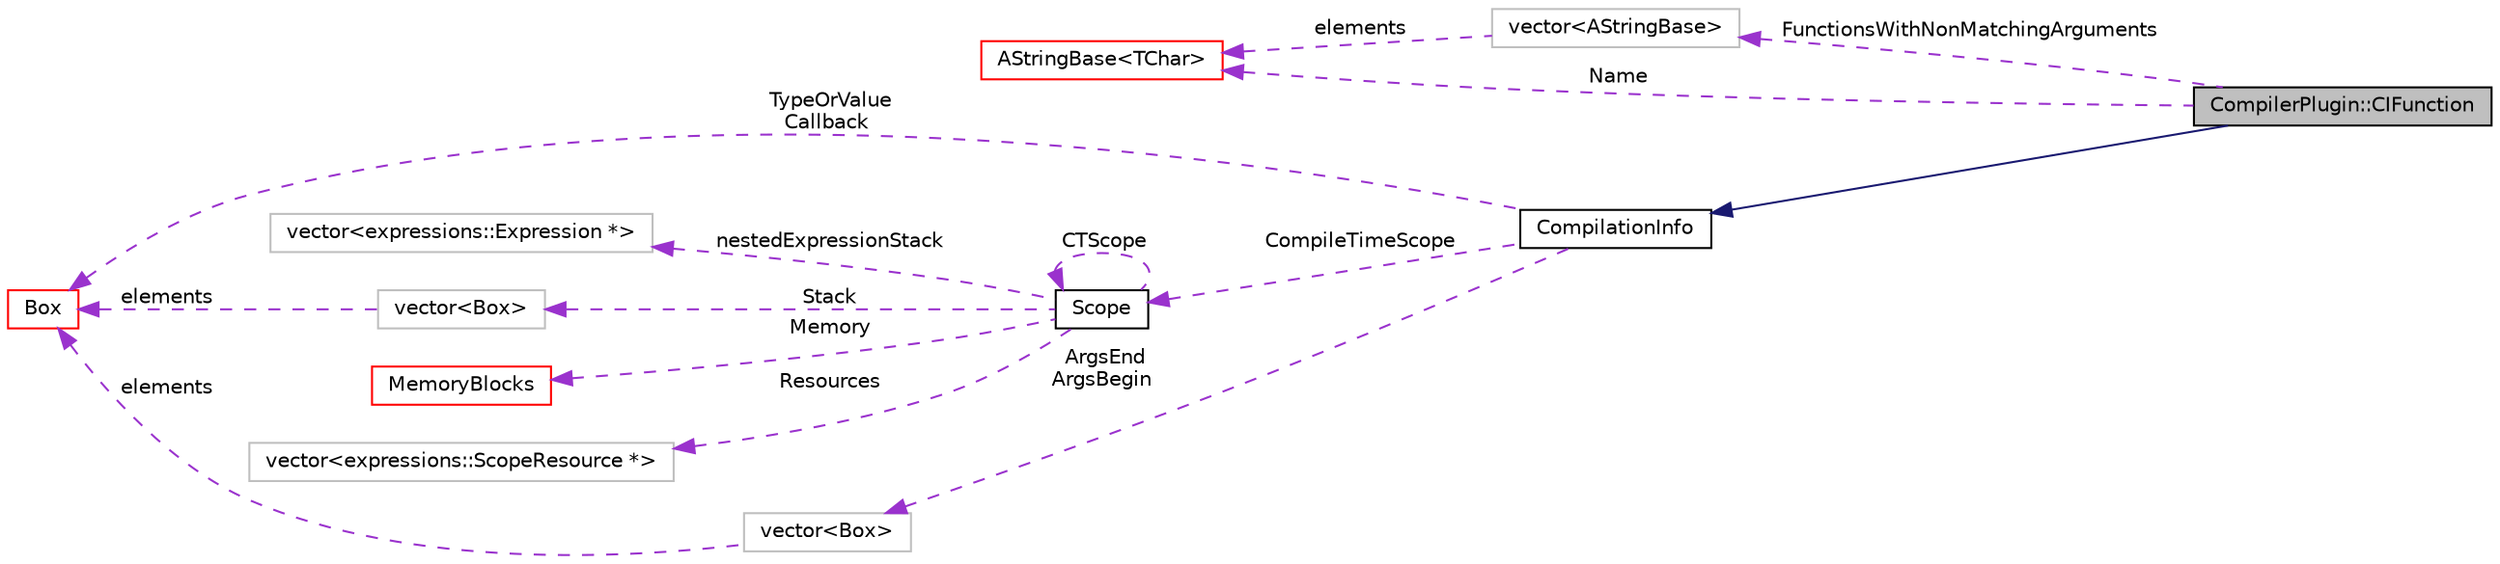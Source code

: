 digraph "CompilerPlugin::CIFunction"
{
  edge [fontname="Helvetica",fontsize="10",labelfontname="Helvetica",labelfontsize="10"];
  node [fontname="Helvetica",fontsize="10",shape=record];
  rankdir="LR";
  Node2 [label="CompilerPlugin::CIFunction",height=0.2,width=0.4,color="black", fillcolor="grey75", style="filled", fontcolor="black"];
  Node4 [label="vector\<Box\>",height=0.2,width=0.4,color="grey75", fillcolor="white", style="filled"];
  Node12 [label="vector\<expressions::ScopeResource *\>",height=0.2,width=0.4,color="grey75", fillcolor="white", style="filled"];
  Node14 [label="vector\<expressions::Expression *\>",height=0.2,width=0.4,color="grey75", fillcolor="white", style="filled"];
  Node57 [label="vector\<Box\>",height=0.2,width=0.4,color="grey75", fillcolor="white", style="filled"];
  Node37 [label="vector\<AStringBase\>",height=0.2,width=0.4,color="grey75", fillcolor="white", style="filled"];
  Node38 [label="AStringBase\<TChar\>",height=0.2,width=0.4,color="red", fillcolor="white", style="filled",URL="$classaworx_1_1lib_1_1strings_1_1AStringBase.html"];
  Node3 -> Node2 [dir="back",color="midnightblue",fontsize="10",style="solid",fontname="Helvetica"];
  Node4 -> Node3 [dir="back",color="darkorchid3",fontsize="10",style="dashed",label=" ArgsEnd\nArgsBegin" ,fontname="Helvetica"];
  Node5 -> Node3 [dir="back",color="darkorchid3",fontsize="10",style="dashed",label=" TypeOrValue\nCallback" ,fontname="Helvetica"];
  Node5 -> Node4 [dir="back",color="darkorchid3",fontsize="10",style="dashed",label=" elements" ,fontname="Helvetica"];
  Node5 -> Node57 [dir="back",color="darkorchid3",fontsize="10",style="dashed",label=" elements" ,fontname="Helvetica"];
  Node8 -> Node3 [dir="back",color="darkorchid3",fontsize="10",style="dashed",label=" CompileTimeScope" ,fontname="Helvetica"];
  Node8 -> Node8 [dir="back",color="darkorchid3",fontsize="10",style="dashed",label=" CTScope" ,fontname="Helvetica"];
  Node9 -> Node8 [dir="back",color="darkorchid3",fontsize="10",style="dashed",label=" Memory" ,fontname="Helvetica"];
  Node12 -> Node8 [dir="back",color="darkorchid3",fontsize="10",style="dashed",label=" Resources" ,fontname="Helvetica"];
  Node14 -> Node8 [dir="back",color="darkorchid3",fontsize="10",style="dashed",label=" nestedExpressionStack" ,fontname="Helvetica"];
  Node37 -> Node2 [dir="back",color="darkorchid3",fontsize="10",style="dashed",label=" FunctionsWithNonMatchingArguments" ,fontname="Helvetica"];
  Node38 -> Node2 [dir="back",color="darkorchid3",fontsize="10",style="dashed",label=" Name" ,fontname="Helvetica"];
  Node38 -> Node37 [dir="back",color="darkorchid3",fontsize="10",style="dashed",label=" elements" ,fontname="Helvetica"];
  Node57 -> Node8 [dir="back",color="darkorchid3",fontsize="10",style="dashed",label=" Stack" ,fontname="Helvetica"];
  Node3 [label="CompilationInfo",height=0.2,width=0.4,color="black", fillcolor="white", style="filled",URL="$structaworx_1_1lib_1_1expressions_1_1CompilerPlugin_1_1CompilationInfo.html"];
  Node5 [label="Box",height=0.2,width=0.4,color="red", fillcolor="white", style="filled",URL="$classaworx_1_1lib_1_1boxing_1_1Box.html"];
  Node8 [label="Scope",height=0.2,width=0.4,color="black", fillcolor="white", style="filled",URL="$structaworx_1_1lib_1_1expressions_1_1Scope.html"];
  Node9 [label="MemoryBlocks",height=0.2,width=0.4,color="red", fillcolor="white", style="filled",URL="$classaworx_1_1lib_1_1util_1_1MemoryBlocks.html"];
}

